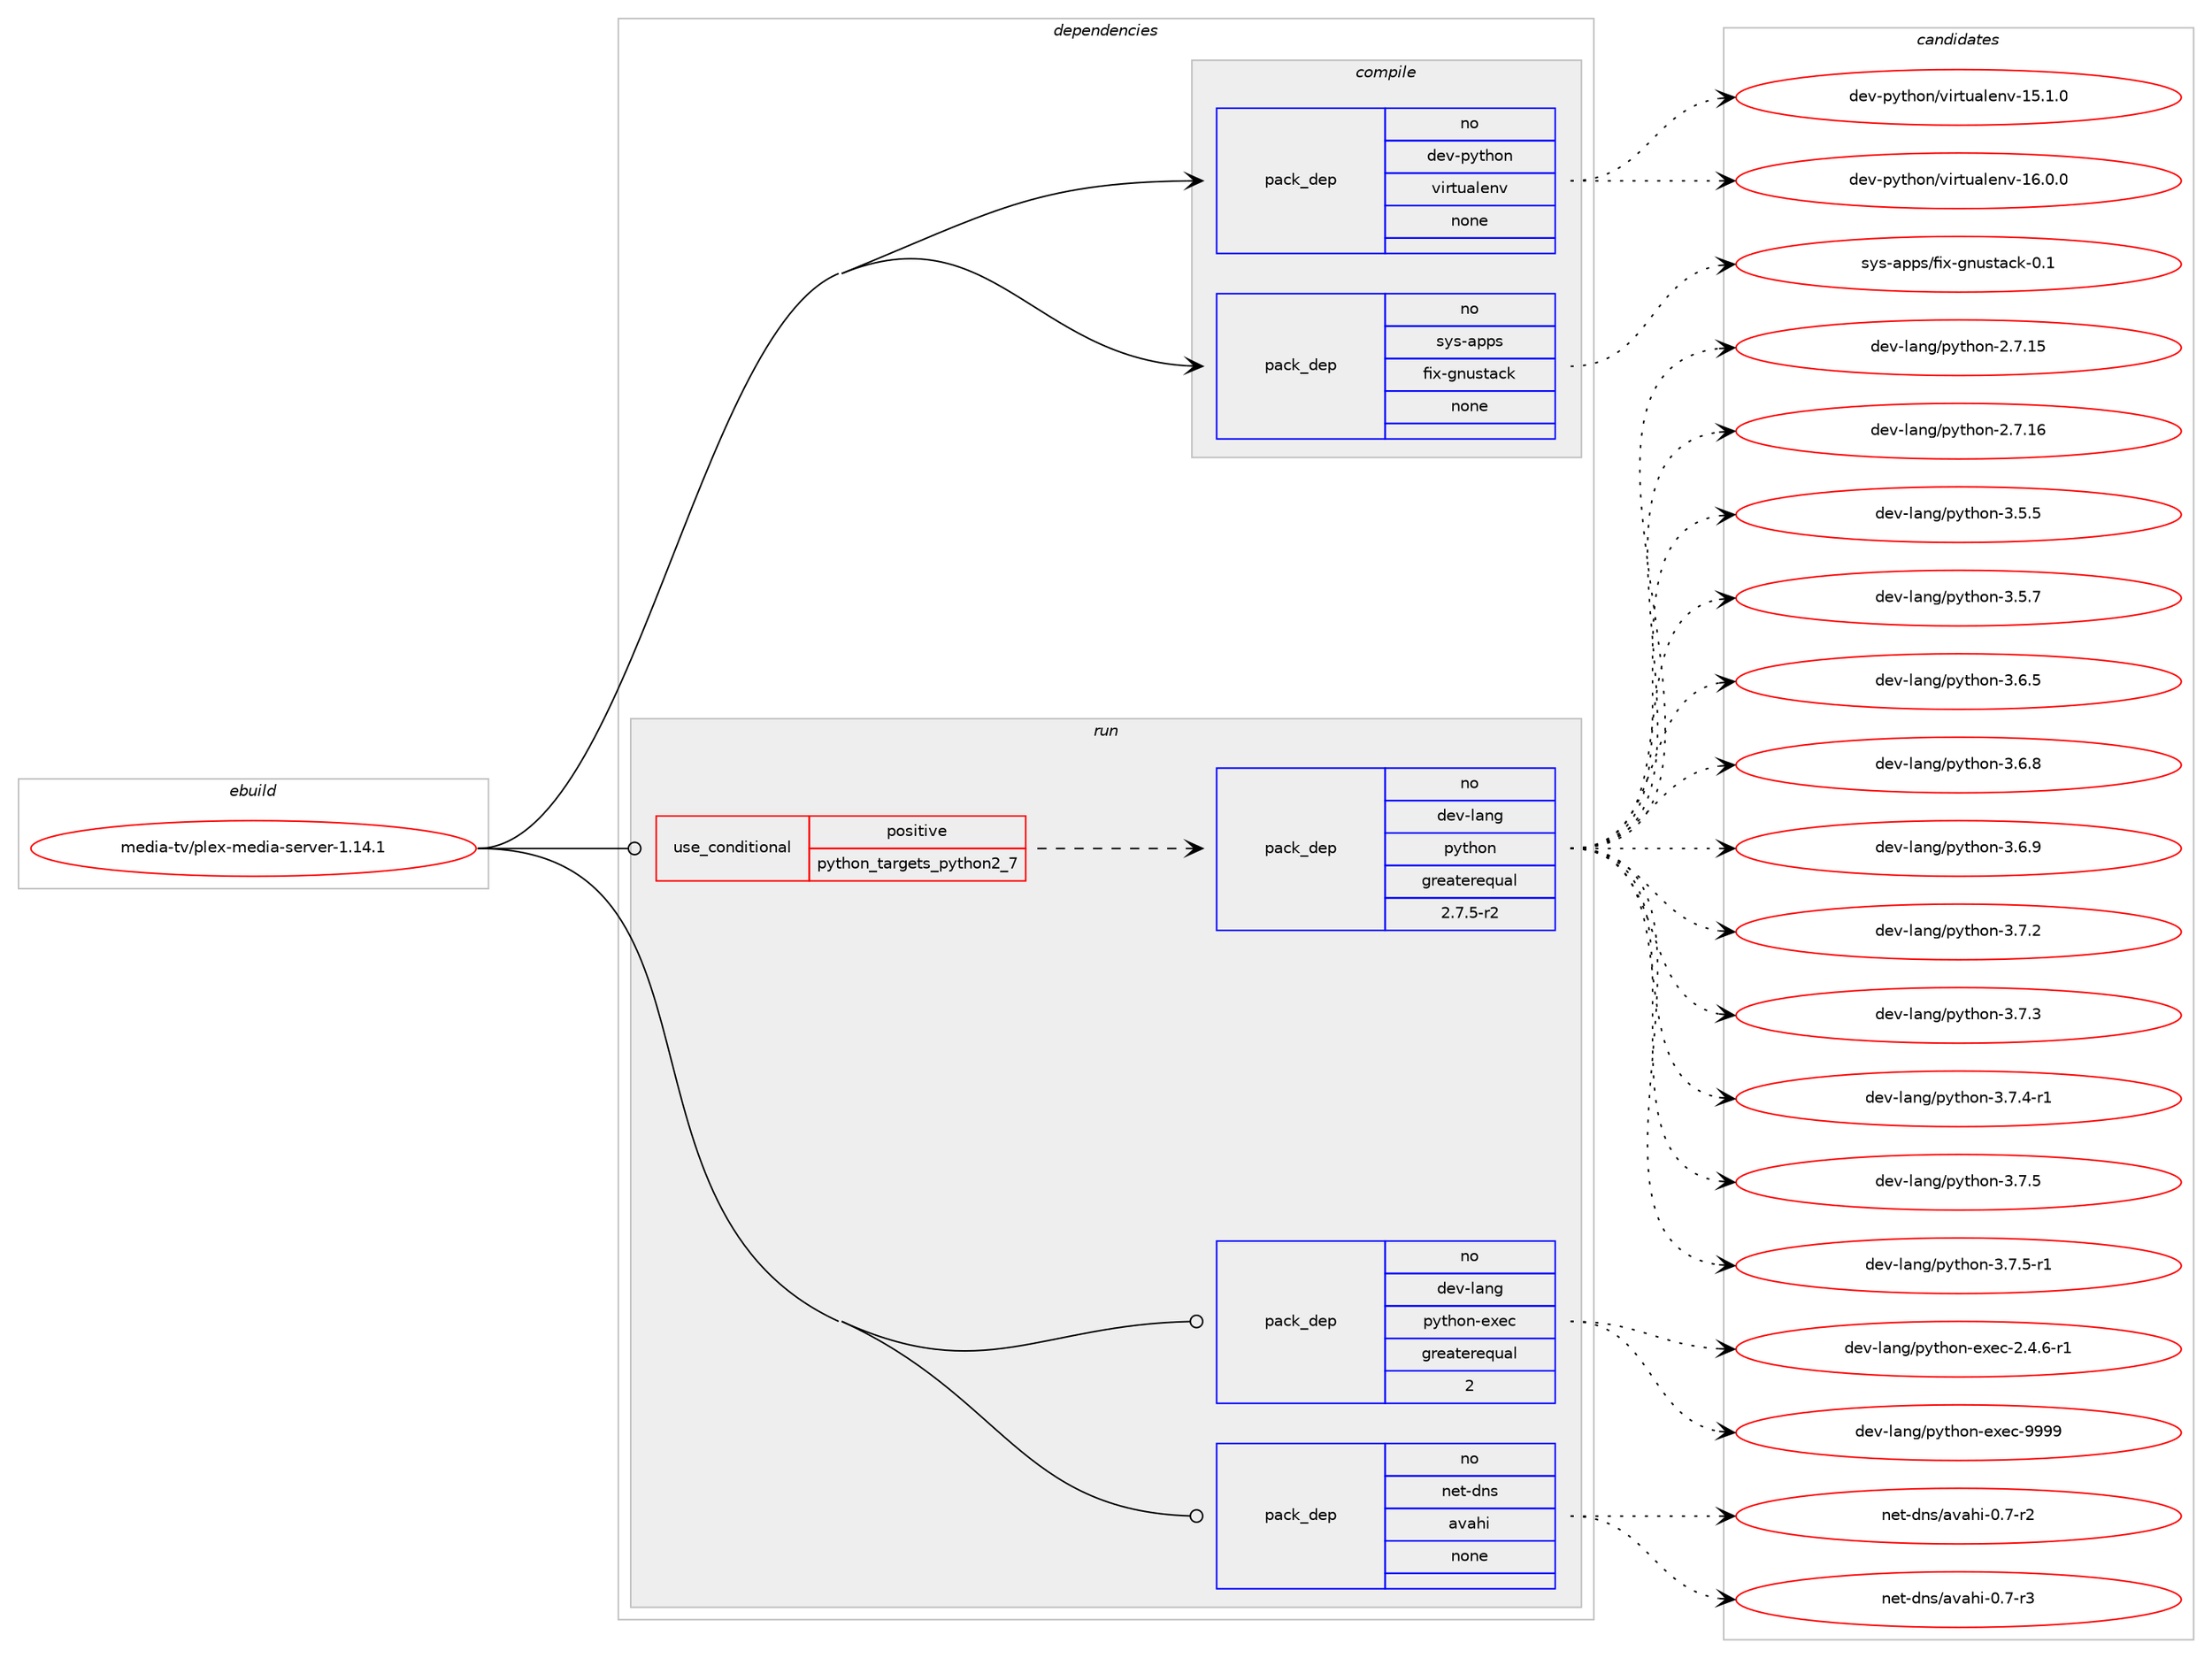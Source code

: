 digraph prolog {

# *************
# Graph options
# *************

newrank=true;
concentrate=true;
compound=true;
graph [rankdir=LR,fontname=Helvetica,fontsize=10,ranksep=1.5];#, ranksep=2.5, nodesep=0.2];
edge  [arrowhead=vee];
node  [fontname=Helvetica,fontsize=10];

# **********
# The ebuild
# **********

subgraph cluster_leftcol {
color=gray;
rank=same;
label=<<i>ebuild</i>>;
id [label="media-tv/plex-media-server-1.14.1", color=red, width=4, href="../media-tv/plex-media-server-1.14.1.svg"];
}

# ****************
# The dependencies
# ****************

subgraph cluster_midcol {
color=gray;
label=<<i>dependencies</i>>;
subgraph cluster_compile {
fillcolor="#eeeeee";
style=filled;
label=<<i>compile</i>>;
subgraph pack595780 {
dependency805503 [label=<<TABLE BORDER="0" CELLBORDER="1" CELLSPACING="0" CELLPADDING="4" WIDTH="220"><TR><TD ROWSPAN="6" CELLPADDING="30">pack_dep</TD></TR><TR><TD WIDTH="110">no</TD></TR><TR><TD>dev-python</TD></TR><TR><TD>virtualenv</TD></TR><TR><TD>none</TD></TR><TR><TD></TD></TR></TABLE>>, shape=none, color=blue];
}
id:e -> dependency805503:w [weight=20,style="solid",arrowhead="vee"];
subgraph pack595781 {
dependency805504 [label=<<TABLE BORDER="0" CELLBORDER="1" CELLSPACING="0" CELLPADDING="4" WIDTH="220"><TR><TD ROWSPAN="6" CELLPADDING="30">pack_dep</TD></TR><TR><TD WIDTH="110">no</TD></TR><TR><TD>sys-apps</TD></TR><TR><TD>fix-gnustack</TD></TR><TR><TD>none</TD></TR><TR><TD></TD></TR></TABLE>>, shape=none, color=blue];
}
id:e -> dependency805504:w [weight=20,style="solid",arrowhead="vee"];
}
subgraph cluster_compileandrun {
fillcolor="#eeeeee";
style=filled;
label=<<i>compile and run</i>>;
}
subgraph cluster_run {
fillcolor="#eeeeee";
style=filled;
label=<<i>run</i>>;
subgraph cond195655 {
dependency805505 [label=<<TABLE BORDER="0" CELLBORDER="1" CELLSPACING="0" CELLPADDING="4"><TR><TD ROWSPAN="3" CELLPADDING="10">use_conditional</TD></TR><TR><TD>positive</TD></TR><TR><TD>python_targets_python2_7</TD></TR></TABLE>>, shape=none, color=red];
subgraph pack595782 {
dependency805506 [label=<<TABLE BORDER="0" CELLBORDER="1" CELLSPACING="0" CELLPADDING="4" WIDTH="220"><TR><TD ROWSPAN="6" CELLPADDING="30">pack_dep</TD></TR><TR><TD WIDTH="110">no</TD></TR><TR><TD>dev-lang</TD></TR><TR><TD>python</TD></TR><TR><TD>greaterequal</TD></TR><TR><TD>2.7.5-r2</TD></TR></TABLE>>, shape=none, color=blue];
}
dependency805505:e -> dependency805506:w [weight=20,style="dashed",arrowhead="vee"];
}
id:e -> dependency805505:w [weight=20,style="solid",arrowhead="odot"];
subgraph pack595783 {
dependency805507 [label=<<TABLE BORDER="0" CELLBORDER="1" CELLSPACING="0" CELLPADDING="4" WIDTH="220"><TR><TD ROWSPAN="6" CELLPADDING="30">pack_dep</TD></TR><TR><TD WIDTH="110">no</TD></TR><TR><TD>dev-lang</TD></TR><TR><TD>python-exec</TD></TR><TR><TD>greaterequal</TD></TR><TR><TD>2</TD></TR></TABLE>>, shape=none, color=blue];
}
id:e -> dependency805507:w [weight=20,style="solid",arrowhead="odot"];
subgraph pack595784 {
dependency805508 [label=<<TABLE BORDER="0" CELLBORDER="1" CELLSPACING="0" CELLPADDING="4" WIDTH="220"><TR><TD ROWSPAN="6" CELLPADDING="30">pack_dep</TD></TR><TR><TD WIDTH="110">no</TD></TR><TR><TD>net-dns</TD></TR><TR><TD>avahi</TD></TR><TR><TD>none</TD></TR><TR><TD></TD></TR></TABLE>>, shape=none, color=blue];
}
id:e -> dependency805508:w [weight=20,style="solid",arrowhead="odot"];
}
}

# **************
# The candidates
# **************

subgraph cluster_choices {
rank=same;
color=gray;
label=<<i>candidates</i>>;

subgraph choice595780 {
color=black;
nodesep=1;
choice10010111845112121116104111110471181051141161179710810111011845495346494648 [label="dev-python/virtualenv-15.1.0", color=red, width=4,href="../dev-python/virtualenv-15.1.0.svg"];
choice10010111845112121116104111110471181051141161179710810111011845495446484648 [label="dev-python/virtualenv-16.0.0", color=red, width=4,href="../dev-python/virtualenv-16.0.0.svg"];
dependency805503:e -> choice10010111845112121116104111110471181051141161179710810111011845495346494648:w [style=dotted,weight="100"];
dependency805503:e -> choice10010111845112121116104111110471181051141161179710810111011845495446484648:w [style=dotted,weight="100"];
}
subgraph choice595781 {
color=black;
nodesep=1;
choice11512111545971121121154710210512045103110117115116979910745484649 [label="sys-apps/fix-gnustack-0.1", color=red, width=4,href="../sys-apps/fix-gnustack-0.1.svg"];
dependency805504:e -> choice11512111545971121121154710210512045103110117115116979910745484649:w [style=dotted,weight="100"];
}
subgraph choice595782 {
color=black;
nodesep=1;
choice10010111845108971101034711212111610411111045504655464953 [label="dev-lang/python-2.7.15", color=red, width=4,href="../dev-lang/python-2.7.15.svg"];
choice10010111845108971101034711212111610411111045504655464954 [label="dev-lang/python-2.7.16", color=red, width=4,href="../dev-lang/python-2.7.16.svg"];
choice100101118451089711010347112121116104111110455146534653 [label="dev-lang/python-3.5.5", color=red, width=4,href="../dev-lang/python-3.5.5.svg"];
choice100101118451089711010347112121116104111110455146534655 [label="dev-lang/python-3.5.7", color=red, width=4,href="../dev-lang/python-3.5.7.svg"];
choice100101118451089711010347112121116104111110455146544653 [label="dev-lang/python-3.6.5", color=red, width=4,href="../dev-lang/python-3.6.5.svg"];
choice100101118451089711010347112121116104111110455146544656 [label="dev-lang/python-3.6.8", color=red, width=4,href="../dev-lang/python-3.6.8.svg"];
choice100101118451089711010347112121116104111110455146544657 [label="dev-lang/python-3.6.9", color=red, width=4,href="../dev-lang/python-3.6.9.svg"];
choice100101118451089711010347112121116104111110455146554650 [label="dev-lang/python-3.7.2", color=red, width=4,href="../dev-lang/python-3.7.2.svg"];
choice100101118451089711010347112121116104111110455146554651 [label="dev-lang/python-3.7.3", color=red, width=4,href="../dev-lang/python-3.7.3.svg"];
choice1001011184510897110103471121211161041111104551465546524511449 [label="dev-lang/python-3.7.4-r1", color=red, width=4,href="../dev-lang/python-3.7.4-r1.svg"];
choice100101118451089711010347112121116104111110455146554653 [label="dev-lang/python-3.7.5", color=red, width=4,href="../dev-lang/python-3.7.5.svg"];
choice1001011184510897110103471121211161041111104551465546534511449 [label="dev-lang/python-3.7.5-r1", color=red, width=4,href="../dev-lang/python-3.7.5-r1.svg"];
dependency805506:e -> choice10010111845108971101034711212111610411111045504655464953:w [style=dotted,weight="100"];
dependency805506:e -> choice10010111845108971101034711212111610411111045504655464954:w [style=dotted,weight="100"];
dependency805506:e -> choice100101118451089711010347112121116104111110455146534653:w [style=dotted,weight="100"];
dependency805506:e -> choice100101118451089711010347112121116104111110455146534655:w [style=dotted,weight="100"];
dependency805506:e -> choice100101118451089711010347112121116104111110455146544653:w [style=dotted,weight="100"];
dependency805506:e -> choice100101118451089711010347112121116104111110455146544656:w [style=dotted,weight="100"];
dependency805506:e -> choice100101118451089711010347112121116104111110455146544657:w [style=dotted,weight="100"];
dependency805506:e -> choice100101118451089711010347112121116104111110455146554650:w [style=dotted,weight="100"];
dependency805506:e -> choice100101118451089711010347112121116104111110455146554651:w [style=dotted,weight="100"];
dependency805506:e -> choice1001011184510897110103471121211161041111104551465546524511449:w [style=dotted,weight="100"];
dependency805506:e -> choice100101118451089711010347112121116104111110455146554653:w [style=dotted,weight="100"];
dependency805506:e -> choice1001011184510897110103471121211161041111104551465546534511449:w [style=dotted,weight="100"];
}
subgraph choice595783 {
color=black;
nodesep=1;
choice10010111845108971101034711212111610411111045101120101994550465246544511449 [label="dev-lang/python-exec-2.4.6-r1", color=red, width=4,href="../dev-lang/python-exec-2.4.6-r1.svg"];
choice10010111845108971101034711212111610411111045101120101994557575757 [label="dev-lang/python-exec-9999", color=red, width=4,href="../dev-lang/python-exec-9999.svg"];
dependency805507:e -> choice10010111845108971101034711212111610411111045101120101994550465246544511449:w [style=dotted,weight="100"];
dependency805507:e -> choice10010111845108971101034711212111610411111045101120101994557575757:w [style=dotted,weight="100"];
}
subgraph choice595784 {
color=black;
nodesep=1;
choice11010111645100110115479711897104105454846554511450 [label="net-dns/avahi-0.7-r2", color=red, width=4,href="../net-dns/avahi-0.7-r2.svg"];
choice11010111645100110115479711897104105454846554511451 [label="net-dns/avahi-0.7-r3", color=red, width=4,href="../net-dns/avahi-0.7-r3.svg"];
dependency805508:e -> choice11010111645100110115479711897104105454846554511450:w [style=dotted,weight="100"];
dependency805508:e -> choice11010111645100110115479711897104105454846554511451:w [style=dotted,weight="100"];
}
}

}
